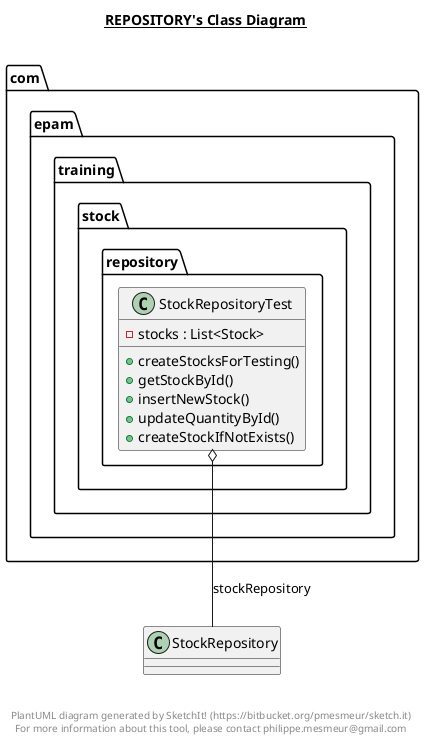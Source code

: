 @startuml

title __REPOSITORY's Class Diagram__\n

  package com.epam.training {
    package com.epam.training.stock {
      package com.epam.training.stock.repository {
        class StockRepositoryTest {
            - stocks : List<Stock>
            + createStocksForTesting()
            + getStockById()
            + insertNewStock()
            + updateQuantityById()
            + createStockIfNotExists()
        }
      }
    }
  }
  

  StockRepositoryTest o-- StockRepository : stockRepository


right footer


PlantUML diagram generated by SketchIt! (https://bitbucket.org/pmesmeur/sketch.it)
For more information about this tool, please contact philippe.mesmeur@gmail.com
endfooter

@enduml

